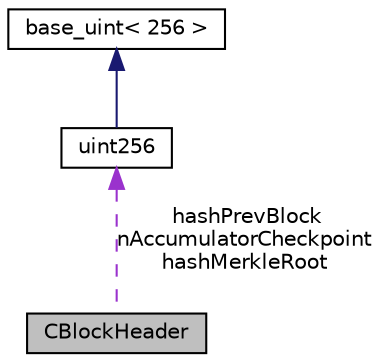 digraph "CBlockHeader"
{
 // LATEX_PDF_SIZE
  edge [fontname="Helvetica",fontsize="10",labelfontname="Helvetica",labelfontsize="10"];
  node [fontname="Helvetica",fontsize="10",shape=record];
  Node2 [label="CBlockHeader",height=0.2,width=0.4,color="black", fillcolor="grey75", style="filled", fontcolor="black",tooltip=" "];
  Node3 -> Node2 [dir="back",color="darkorchid3",fontsize="10",style="dashed",label=" hashPrevBlock\nnAccumulatorCheckpoint\nhashMerkleRoot" ];
  Node3 [label="uint256",height=0.2,width=0.4,color="black", fillcolor="white", style="filled",URL="$classuint256.html",tooltip=" "];
  Node4 -> Node3 [dir="back",color="midnightblue",fontsize="10",style="solid"];
  Node4 [label="base_uint\< 256 \>",height=0.2,width=0.4,color="black", fillcolor="white", style="filled",URL="$classbase__uint.html",tooltip=" "];
}
